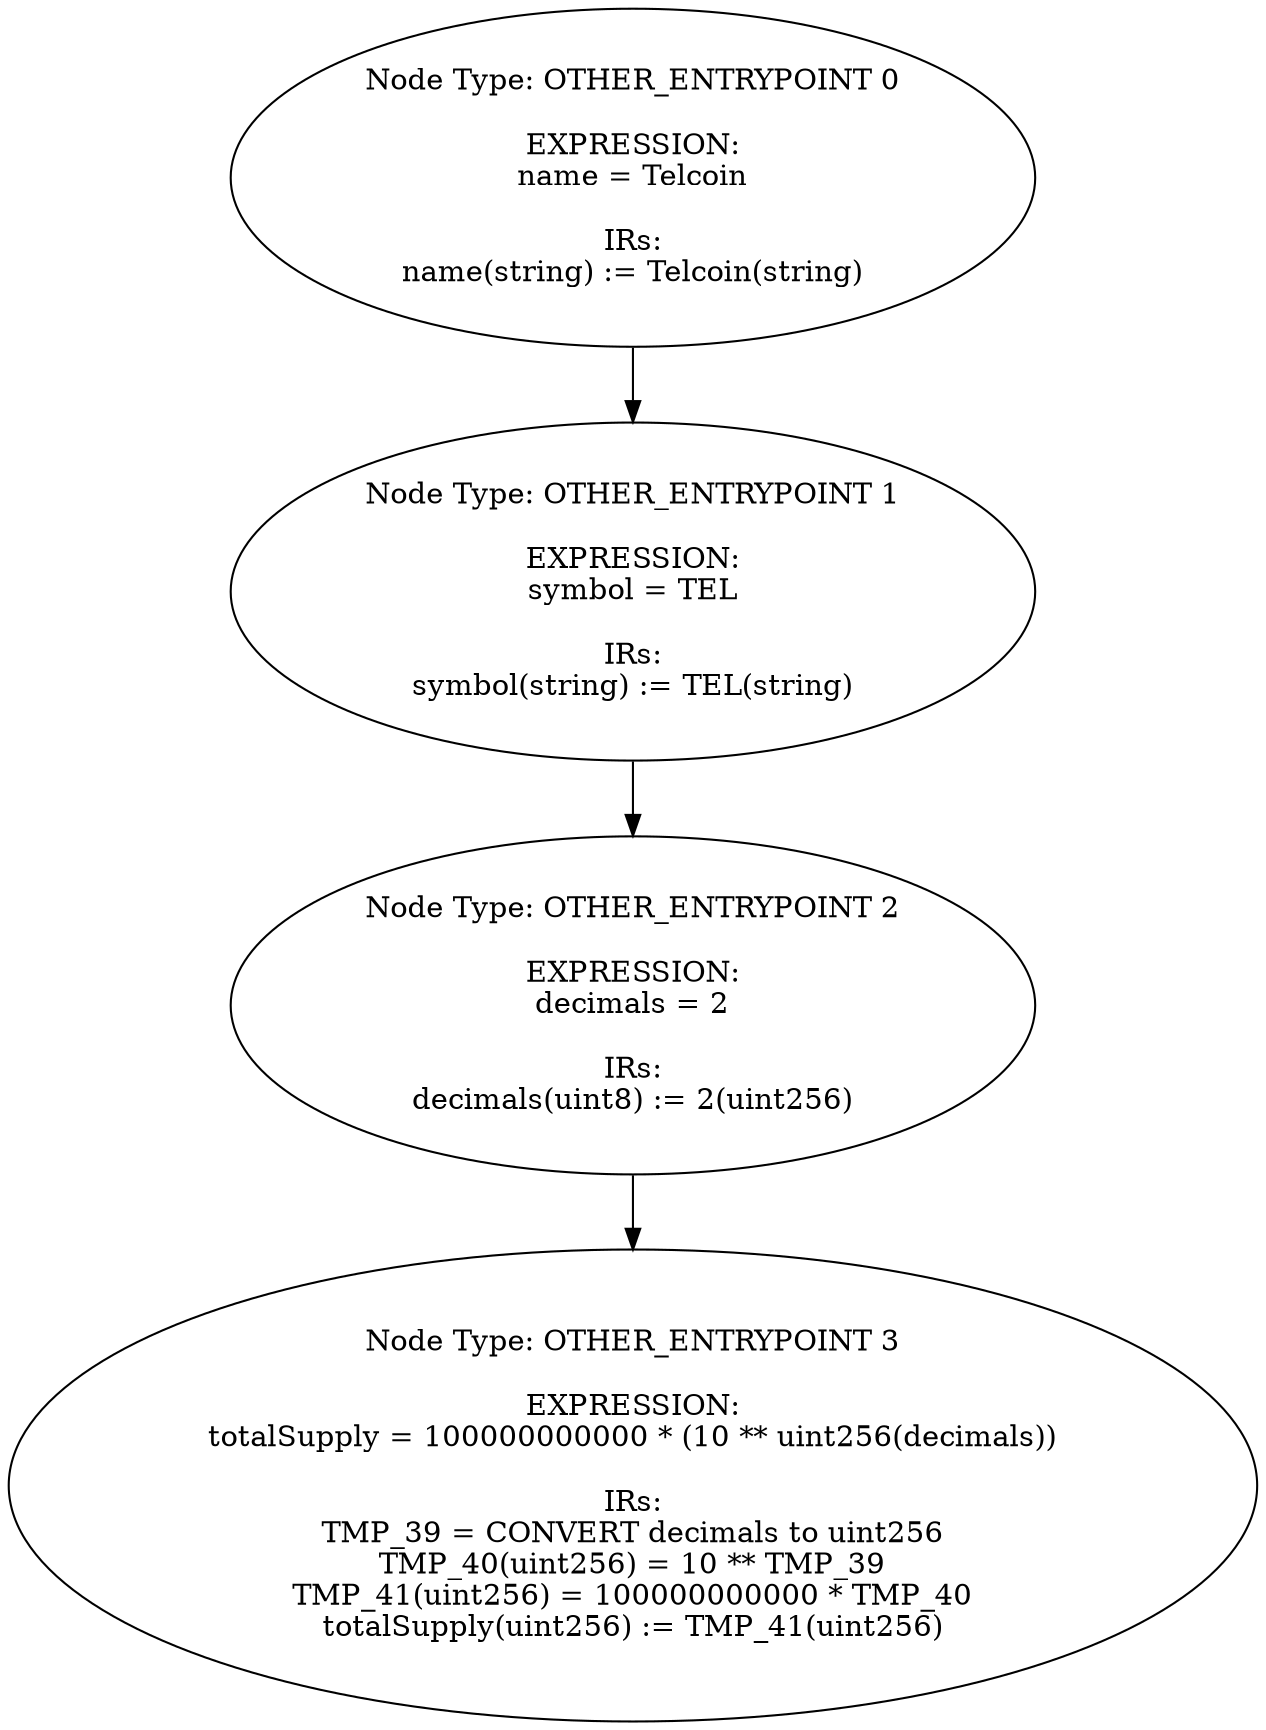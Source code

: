 digraph{
0[label="Node Type: OTHER_ENTRYPOINT 0

EXPRESSION:
name = Telcoin

IRs:
name(string) := Telcoin(string)"];
0->1;
1[label="Node Type: OTHER_ENTRYPOINT 1

EXPRESSION:
symbol = TEL

IRs:
symbol(string) := TEL(string)"];
1->2;
2[label="Node Type: OTHER_ENTRYPOINT 2

EXPRESSION:
decimals = 2

IRs:
decimals(uint8) := 2(uint256)"];
2->3;
3[label="Node Type: OTHER_ENTRYPOINT 3

EXPRESSION:
totalSupply = 100000000000 * (10 ** uint256(decimals))

IRs:
TMP_39 = CONVERT decimals to uint256
TMP_40(uint256) = 10 ** TMP_39
TMP_41(uint256) = 100000000000 * TMP_40
totalSupply(uint256) := TMP_41(uint256)"];
}

